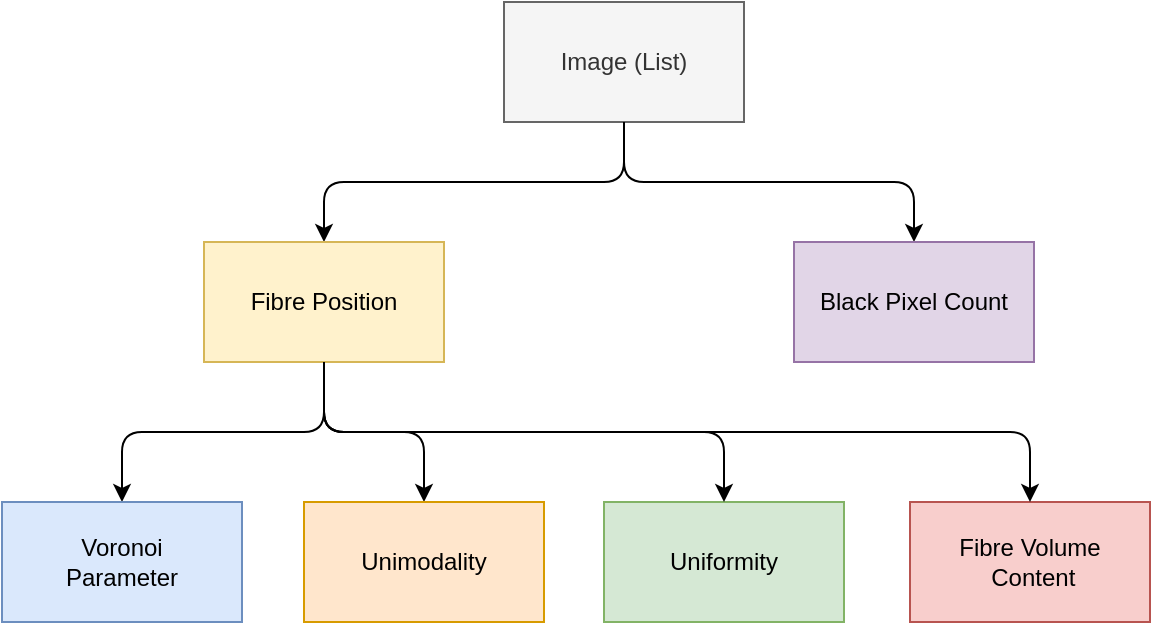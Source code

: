 <mxfile version="21.2.3" type="github">
  <diagram name="Seite-1" id="U_07PDY2P0k_AL4JeenL">
    <mxGraphModel dx="1411" dy="819" grid="1" gridSize="10" guides="1" tooltips="1" connect="1" arrows="1" fold="1" page="1" pageScale="1" pageWidth="1169" pageHeight="827" math="0" shadow="0">
      <root>
        <mxCell id="0" />
        <mxCell id="1" parent="0" />
        <mxCell id="ZiqRCmE5DK9N79qNXadF-23" value="" style="edgeStyle=elbowEdgeStyle;elbow=vertical;html=1;rounded=1;curved=0;sourcePerimeterSpacing=0;targetPerimeterSpacing=0;startSize=6;endSize=6;exitX=0.5;exitY=1;exitDx=0;exitDy=0;entryX=0.5;entryY=0;entryDx=0;entryDy=0;" edge="1" parent="1" source="ZiqRCmE5DK9N79qNXadF-24" target="ZiqRCmE5DK9N79qNXadF-25">
          <mxGeometry relative="1" as="geometry">
            <mxPoint x="420" y="230" as="sourcePoint" />
            <mxPoint x="350" y="280" as="targetPoint" />
          </mxGeometry>
        </mxCell>
        <mxCell id="ZiqRCmE5DK9N79qNXadF-24" value="Image (List)" style="rounded=0;whiteSpace=wrap;html=1;fillColor=#f5f5f5;fontColor=#333333;strokeColor=#666666;" vertex="1" parent="1">
          <mxGeometry x="380" y="150" width="120" height="60" as="geometry" />
        </mxCell>
        <mxCell id="ZiqRCmE5DK9N79qNXadF-25" value="Fibre Position" style="rounded=0;whiteSpace=wrap;html=1;fillColor=#fff2cc;strokeColor=#d6b656;" vertex="1" parent="1">
          <mxGeometry x="230" y="270" width="120" height="60" as="geometry" />
        </mxCell>
        <mxCell id="ZiqRCmE5DK9N79qNXadF-27" value="" style="edgeStyle=elbowEdgeStyle;elbow=vertical;html=1;rounded=1;curved=0;sourcePerimeterSpacing=0;targetPerimeterSpacing=0;startSize=6;endSize=6;entryX=0.5;entryY=0;entryDx=0;entryDy=0;exitX=0.5;exitY=1;exitDx=0;exitDy=0;" edge="1" parent="1" source="ZiqRCmE5DK9N79qNXadF-24" target="ZiqRCmE5DK9N79qNXadF-28">
          <mxGeometry relative="1" as="geometry">
            <mxPoint x="440" y="220" as="sourcePoint" />
            <mxPoint x="300" y="280" as="targetPoint" />
          </mxGeometry>
        </mxCell>
        <mxCell id="ZiqRCmE5DK9N79qNXadF-28" value="Black Pixel Count" style="rounded=0;whiteSpace=wrap;html=1;fillColor=#e1d5e7;strokeColor=#9673a6;" vertex="1" parent="1">
          <mxGeometry x="525" y="270" width="120" height="60" as="geometry" />
        </mxCell>
        <mxCell id="ZiqRCmE5DK9N79qNXadF-29" value="" style="edgeStyle=elbowEdgeStyle;elbow=vertical;html=1;rounded=1;curved=0;sourcePerimeterSpacing=0;targetPerimeterSpacing=0;startSize=6;endSize=6;exitX=0.5;exitY=1;exitDx=0;exitDy=0;entryX=0.5;entryY=0;entryDx=0;entryDy=0;" edge="1" parent="1" source="ZiqRCmE5DK9N79qNXadF-25" target="ZiqRCmE5DK9N79qNXadF-32">
          <mxGeometry relative="1" as="geometry">
            <mxPoint x="290" y="354" as="sourcePoint" />
            <mxPoint x="160" y="400" as="targetPoint" />
          </mxGeometry>
        </mxCell>
        <mxCell id="ZiqRCmE5DK9N79qNXadF-30" value="" style="edgeStyle=elbowEdgeStyle;elbow=vertical;html=1;rounded=1;curved=0;sourcePerimeterSpacing=0;targetPerimeterSpacing=0;startSize=6;endSize=6;entryX=0.5;entryY=0;entryDx=0;entryDy=0;" edge="1" parent="1" target="ZiqRCmE5DK9N79qNXadF-34">
          <mxGeometry relative="1" as="geometry">
            <mxPoint x="290" y="330" as="sourcePoint" />
            <mxPoint x="450" y="400" as="targetPoint" />
          </mxGeometry>
        </mxCell>
        <mxCell id="ZiqRCmE5DK9N79qNXadF-32" value="Voronoi&lt;br&gt;Parameter" style="rounded=0;whiteSpace=wrap;html=1;fillColor=#dae8fc;strokeColor=#6c8ebf;" vertex="1" parent="1">
          <mxGeometry x="129" y="400" width="120" height="60" as="geometry" />
        </mxCell>
        <mxCell id="ZiqRCmE5DK9N79qNXadF-33" value="Fibre Volume&lt;br&gt;&amp;nbsp;Content" style="rounded=0;whiteSpace=wrap;html=1;fillColor=#f8cecc;strokeColor=#b85450;" vertex="1" parent="1">
          <mxGeometry x="583" y="400" width="120" height="60" as="geometry" />
        </mxCell>
        <mxCell id="ZiqRCmE5DK9N79qNXadF-34" value="Unimodality" style="rounded=0;whiteSpace=wrap;html=1;fillColor=#ffe6cc;strokeColor=#d79b00;" vertex="1" parent="1">
          <mxGeometry x="280" y="400" width="120" height="60" as="geometry" />
        </mxCell>
        <mxCell id="ZiqRCmE5DK9N79qNXadF-35" value="Uniformity" style="rounded=0;whiteSpace=wrap;html=1;fillColor=#d5e8d4;strokeColor=#82b366;" vertex="1" parent="1">
          <mxGeometry x="430" y="400" width="120" height="60" as="geometry" />
        </mxCell>
        <mxCell id="ZiqRCmE5DK9N79qNXadF-36" value="" style="edgeStyle=elbowEdgeStyle;elbow=vertical;html=1;rounded=1;curved=0;sourcePerimeterSpacing=0;targetPerimeterSpacing=0;startSize=6;endSize=6;entryX=0.5;entryY=0;entryDx=0;entryDy=0;exitX=0.5;exitY=1;exitDx=0;exitDy=0;" edge="1" parent="1" source="ZiqRCmE5DK9N79qNXadF-25" target="ZiqRCmE5DK9N79qNXadF-35">
          <mxGeometry relative="1" as="geometry">
            <mxPoint x="300" y="340" as="sourcePoint" />
            <mxPoint x="460" y="410" as="targetPoint" />
          </mxGeometry>
        </mxCell>
        <mxCell id="ZiqRCmE5DK9N79qNXadF-37" value="" style="edgeStyle=elbowEdgeStyle;elbow=vertical;html=1;rounded=1;curved=0;sourcePerimeterSpacing=0;targetPerimeterSpacing=0;startSize=6;endSize=6;entryX=0.5;entryY=0;entryDx=0;entryDy=0;exitX=0.5;exitY=1;exitDx=0;exitDy=0;" edge="1" parent="1" source="ZiqRCmE5DK9N79qNXadF-25" target="ZiqRCmE5DK9N79qNXadF-33">
          <mxGeometry relative="1" as="geometry">
            <mxPoint x="280" y="340" as="sourcePoint" />
            <mxPoint x="595" y="410" as="targetPoint" />
          </mxGeometry>
        </mxCell>
      </root>
    </mxGraphModel>
  </diagram>
</mxfile>
